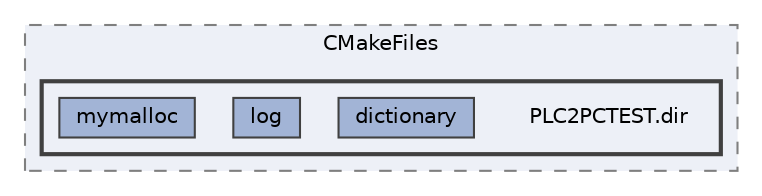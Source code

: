 digraph "D:/github/gtk4.0_uwb/build/CMakeFiles/PLC2PCTEST.dir"
{
 // LATEX_PDF_SIZE
  bgcolor="transparent";
  edge [fontname=Helvetica,fontsize=10,labelfontname=Helvetica,labelfontsize=10];
  node [fontname=Helvetica,fontsize=10,shape=box,height=0.2,width=0.4];
  compound=true
  subgraph clusterdir_c1a3ca5e6e85e081a56eee23b126edda {
    graph [ bgcolor="#edf0f7", pencolor="grey50", label="CMakeFiles", fontname=Helvetica,fontsize=10 style="filled,dashed", URL="dir_c1a3ca5e6e85e081a56eee23b126edda.html",tooltip=""]
  subgraph clusterdir_1012d8e76a30326ad258793d54aecda3 {
    graph [ bgcolor="#edf0f7", pencolor="grey25", label="", fontname=Helvetica,fontsize=10 style="filled,bold", URL="dir_1012d8e76a30326ad258793d54aecda3.html",tooltip=""]
    dir_1012d8e76a30326ad258793d54aecda3 [shape=plaintext, label="PLC2PCTEST.dir"];
  dir_0625e432b32e7c9c1dc035b93ea3f2ce [label="dictionary", fillcolor="#a2b4d6", color="grey25", style="filled", URL="dir_0625e432b32e7c9c1dc035b93ea3f2ce.html",tooltip=""];
  dir_227a5fa45d8d301c2546eb4bc23fa3bf [label="log", fillcolor="#a2b4d6", color="grey25", style="filled", URL="dir_227a5fa45d8d301c2546eb4bc23fa3bf.html",tooltip=""];
  dir_86d3c679b557d4d71f5bb995f2d286a4 [label="mymalloc", fillcolor="#a2b4d6", color="grey25", style="filled", URL="dir_86d3c679b557d4d71f5bb995f2d286a4.html",tooltip=""];
  }
  }
}
